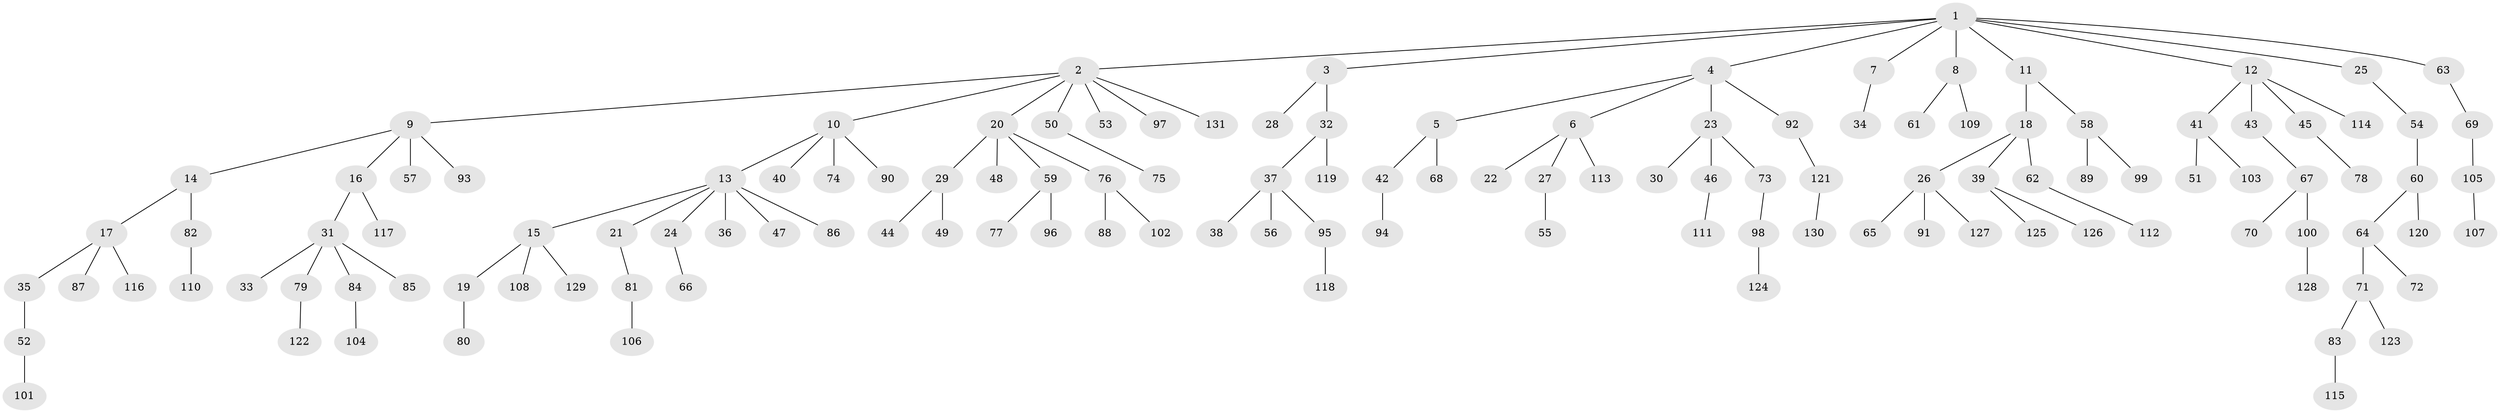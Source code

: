 // Generated by graph-tools (version 1.1) at 2025/37/03/09/25 02:37:04]
// undirected, 131 vertices, 130 edges
graph export_dot {
graph [start="1"]
  node [color=gray90,style=filled];
  1;
  2;
  3;
  4;
  5;
  6;
  7;
  8;
  9;
  10;
  11;
  12;
  13;
  14;
  15;
  16;
  17;
  18;
  19;
  20;
  21;
  22;
  23;
  24;
  25;
  26;
  27;
  28;
  29;
  30;
  31;
  32;
  33;
  34;
  35;
  36;
  37;
  38;
  39;
  40;
  41;
  42;
  43;
  44;
  45;
  46;
  47;
  48;
  49;
  50;
  51;
  52;
  53;
  54;
  55;
  56;
  57;
  58;
  59;
  60;
  61;
  62;
  63;
  64;
  65;
  66;
  67;
  68;
  69;
  70;
  71;
  72;
  73;
  74;
  75;
  76;
  77;
  78;
  79;
  80;
  81;
  82;
  83;
  84;
  85;
  86;
  87;
  88;
  89;
  90;
  91;
  92;
  93;
  94;
  95;
  96;
  97;
  98;
  99;
  100;
  101;
  102;
  103;
  104;
  105;
  106;
  107;
  108;
  109;
  110;
  111;
  112;
  113;
  114;
  115;
  116;
  117;
  118;
  119;
  120;
  121;
  122;
  123;
  124;
  125;
  126;
  127;
  128;
  129;
  130;
  131;
  1 -- 2;
  1 -- 3;
  1 -- 4;
  1 -- 7;
  1 -- 8;
  1 -- 11;
  1 -- 12;
  1 -- 25;
  1 -- 63;
  2 -- 9;
  2 -- 10;
  2 -- 20;
  2 -- 50;
  2 -- 53;
  2 -- 97;
  2 -- 131;
  3 -- 28;
  3 -- 32;
  4 -- 5;
  4 -- 6;
  4 -- 23;
  4 -- 92;
  5 -- 42;
  5 -- 68;
  6 -- 22;
  6 -- 27;
  6 -- 113;
  7 -- 34;
  8 -- 61;
  8 -- 109;
  9 -- 14;
  9 -- 16;
  9 -- 57;
  9 -- 93;
  10 -- 13;
  10 -- 40;
  10 -- 74;
  10 -- 90;
  11 -- 18;
  11 -- 58;
  12 -- 41;
  12 -- 43;
  12 -- 45;
  12 -- 114;
  13 -- 15;
  13 -- 21;
  13 -- 24;
  13 -- 36;
  13 -- 47;
  13 -- 86;
  14 -- 17;
  14 -- 82;
  15 -- 19;
  15 -- 108;
  15 -- 129;
  16 -- 31;
  16 -- 117;
  17 -- 35;
  17 -- 87;
  17 -- 116;
  18 -- 26;
  18 -- 39;
  18 -- 62;
  19 -- 80;
  20 -- 29;
  20 -- 48;
  20 -- 59;
  20 -- 76;
  21 -- 81;
  23 -- 30;
  23 -- 46;
  23 -- 73;
  24 -- 66;
  25 -- 54;
  26 -- 65;
  26 -- 91;
  26 -- 127;
  27 -- 55;
  29 -- 44;
  29 -- 49;
  31 -- 33;
  31 -- 79;
  31 -- 84;
  31 -- 85;
  32 -- 37;
  32 -- 119;
  35 -- 52;
  37 -- 38;
  37 -- 56;
  37 -- 95;
  39 -- 125;
  39 -- 126;
  41 -- 51;
  41 -- 103;
  42 -- 94;
  43 -- 67;
  45 -- 78;
  46 -- 111;
  50 -- 75;
  52 -- 101;
  54 -- 60;
  58 -- 89;
  58 -- 99;
  59 -- 77;
  59 -- 96;
  60 -- 64;
  60 -- 120;
  62 -- 112;
  63 -- 69;
  64 -- 71;
  64 -- 72;
  67 -- 70;
  67 -- 100;
  69 -- 105;
  71 -- 83;
  71 -- 123;
  73 -- 98;
  76 -- 88;
  76 -- 102;
  79 -- 122;
  81 -- 106;
  82 -- 110;
  83 -- 115;
  84 -- 104;
  92 -- 121;
  95 -- 118;
  98 -- 124;
  100 -- 128;
  105 -- 107;
  121 -- 130;
}
